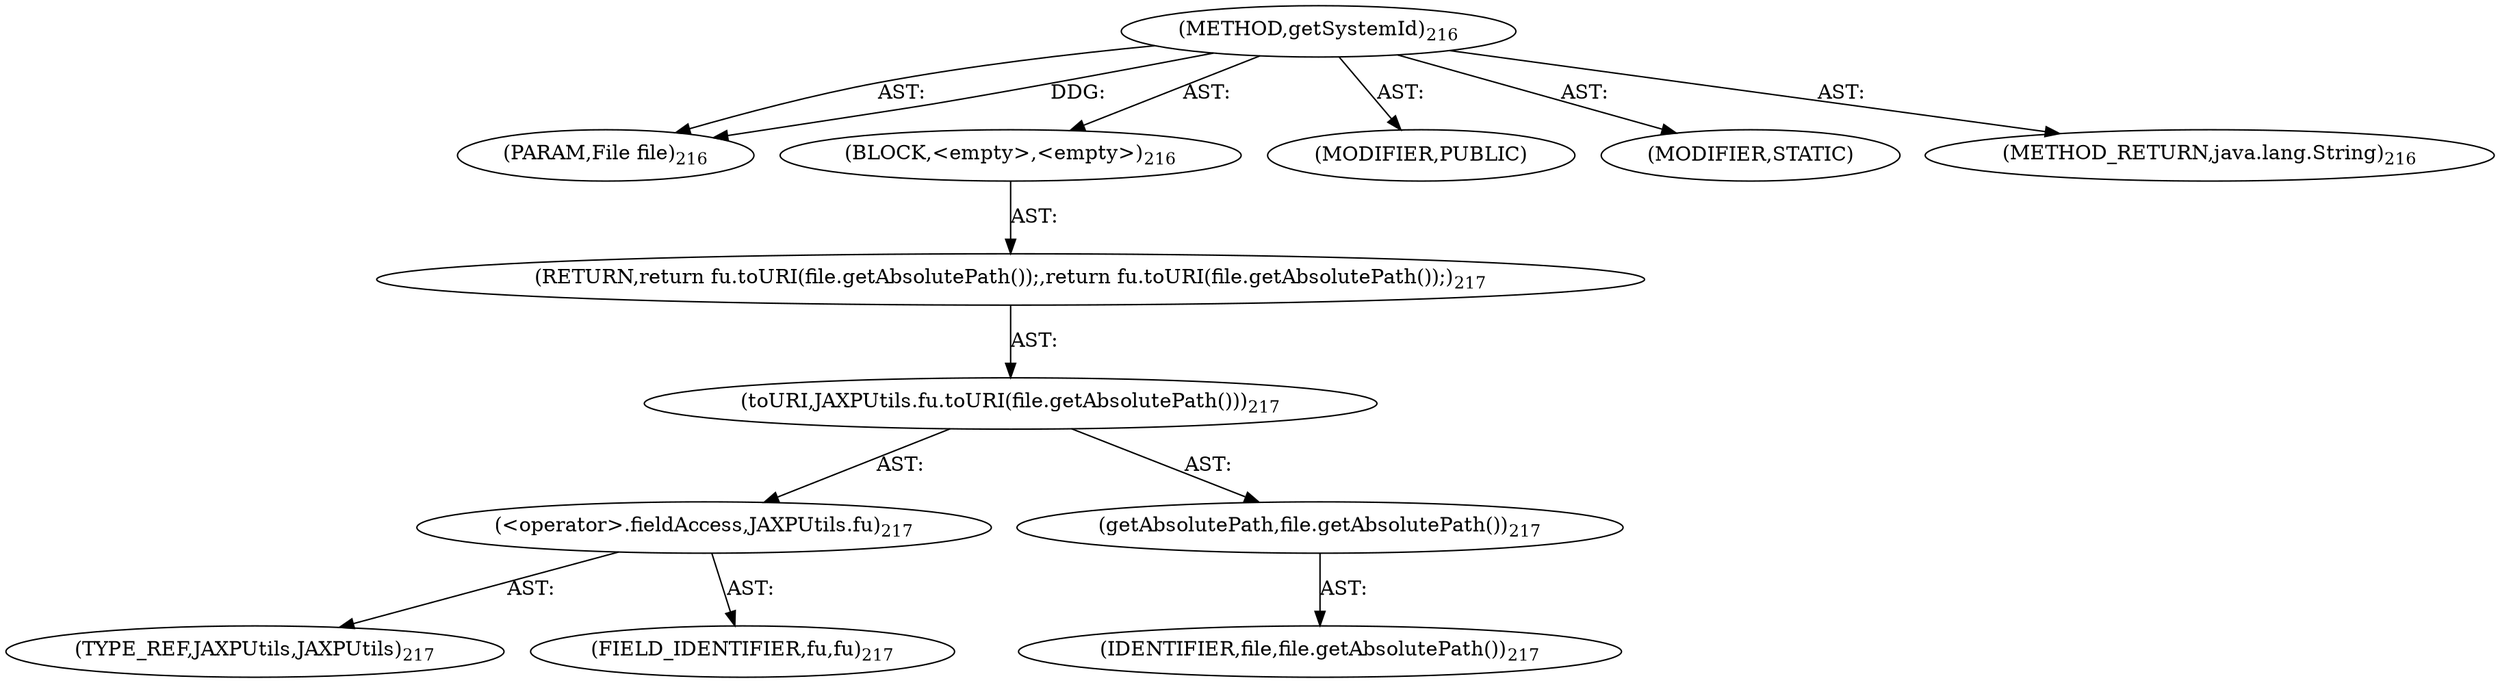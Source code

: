 digraph "getSystemId" {  
"111669149702" [label = <(METHOD,getSystemId)<SUB>216</SUB>> ]
"115964116992" [label = <(PARAM,File file)<SUB>216</SUB>> ]
"25769803793" [label = <(BLOCK,&lt;empty&gt;,&lt;empty&gt;)<SUB>216</SUB>> ]
"146028888070" [label = <(RETURN,return fu.toURI(file.getAbsolutePath());,return fu.toURI(file.getAbsolutePath());)<SUB>217</SUB>> ]
"30064771109" [label = <(toURI,JAXPUtils.fu.toURI(file.getAbsolutePath()))<SUB>217</SUB>> ]
"30064771110" [label = <(&lt;operator&gt;.fieldAccess,JAXPUtils.fu)<SUB>217</SUB>> ]
"180388626439" [label = <(TYPE_REF,JAXPUtils,JAXPUtils)<SUB>217</SUB>> ]
"55834574855" [label = <(FIELD_IDENTIFIER,fu,fu)<SUB>217</SUB>> ]
"30064771111" [label = <(getAbsolutePath,file.getAbsolutePath())<SUB>217</SUB>> ]
"68719476748" [label = <(IDENTIFIER,file,file.getAbsolutePath())<SUB>217</SUB>> ]
"133143986196" [label = <(MODIFIER,PUBLIC)> ]
"133143986197" [label = <(MODIFIER,STATIC)> ]
"128849018886" [label = <(METHOD_RETURN,java.lang.String)<SUB>216</SUB>> ]
  "111669149702" -> "115964116992"  [ label = "AST: "] 
  "111669149702" -> "25769803793"  [ label = "AST: "] 
  "111669149702" -> "133143986196"  [ label = "AST: "] 
  "111669149702" -> "133143986197"  [ label = "AST: "] 
  "111669149702" -> "128849018886"  [ label = "AST: "] 
  "25769803793" -> "146028888070"  [ label = "AST: "] 
  "146028888070" -> "30064771109"  [ label = "AST: "] 
  "30064771109" -> "30064771110"  [ label = "AST: "] 
  "30064771109" -> "30064771111"  [ label = "AST: "] 
  "30064771110" -> "180388626439"  [ label = "AST: "] 
  "30064771110" -> "55834574855"  [ label = "AST: "] 
  "30064771111" -> "68719476748"  [ label = "AST: "] 
  "111669149702" -> "115964116992"  [ label = "DDG: "] 
}
